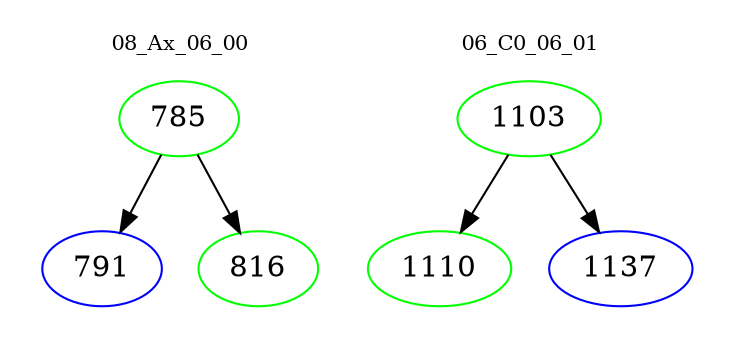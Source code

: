 digraph{
subgraph cluster_0 {
color = white
label = "08_Ax_06_00";
fontsize=10;
T0_785 [label="785", color="green"]
T0_785 -> T0_791 [color="black"]
T0_791 [label="791", color="blue"]
T0_785 -> T0_816 [color="black"]
T0_816 [label="816", color="green"]
}
subgraph cluster_1 {
color = white
label = "06_C0_06_01";
fontsize=10;
T1_1103 [label="1103", color="green"]
T1_1103 -> T1_1110 [color="black"]
T1_1110 [label="1110", color="green"]
T1_1103 -> T1_1137 [color="black"]
T1_1137 [label="1137", color="blue"]
}
}
